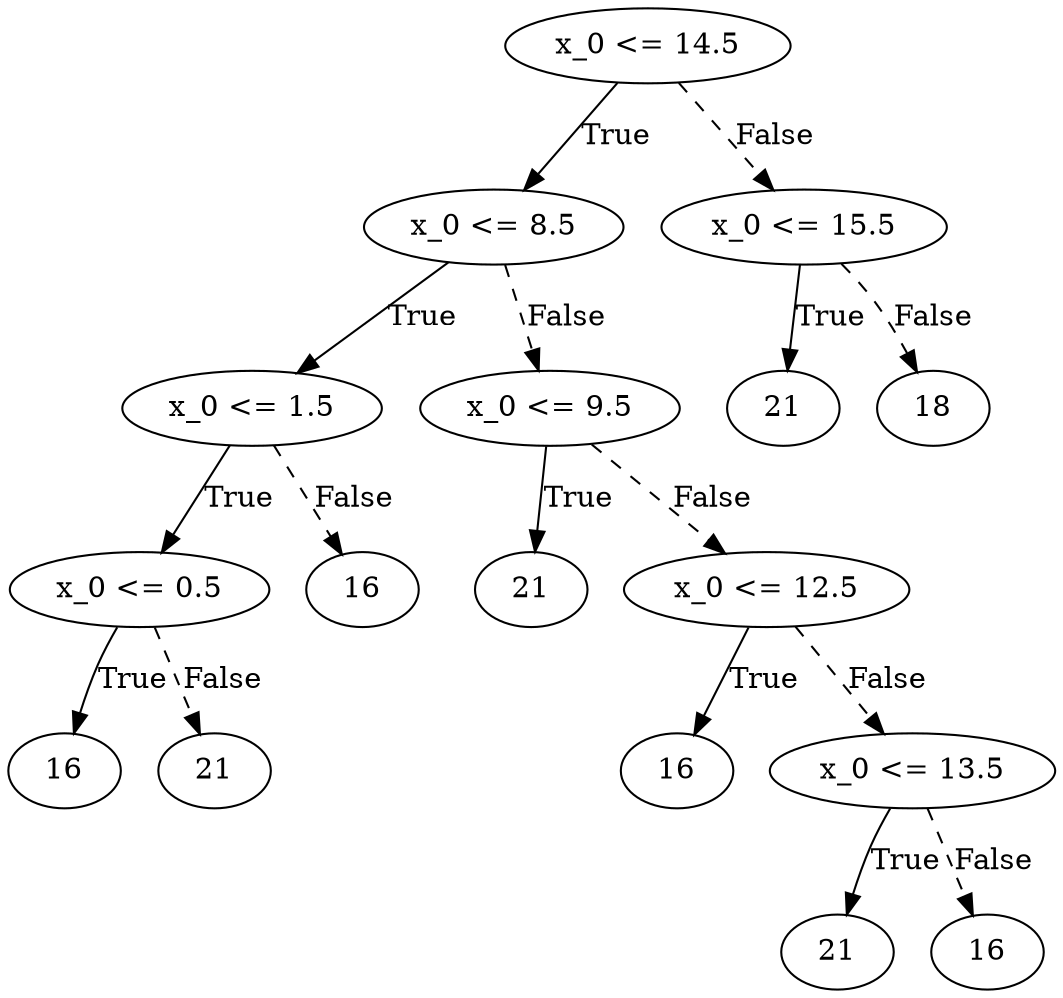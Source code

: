 digraph {
0 [label="x_0 <= 14.5"];
1 [label="x_0 <= 8.5"];
2 [label="x_0 <= 1.5"];
3 [label="x_0 <= 0.5"];
4 [label="16"];
3 -> 4 [label="True"];
5 [label="21"];
3 -> 5 [style="dashed", label="False"];
2 -> 3 [label="True"];
6 [label="16"];
2 -> 6 [style="dashed", label="False"];
1 -> 2 [label="True"];
7 [label="x_0 <= 9.5"];
8 [label="21"];
7 -> 8 [label="True"];
9 [label="x_0 <= 12.5"];
10 [label="16"];
9 -> 10 [label="True"];
11 [label="x_0 <= 13.5"];
12 [label="21"];
11 -> 12 [label="True"];
13 [label="16"];
11 -> 13 [style="dashed", label="False"];
9 -> 11 [style="dashed", label="False"];
7 -> 9 [style="dashed", label="False"];
1 -> 7 [style="dashed", label="False"];
0 -> 1 [label="True"];
14 [label="x_0 <= 15.5"];
15 [label="21"];
14 -> 15 [label="True"];
16 [label="18"];
14 -> 16 [style="dashed", label="False"];
0 -> 14 [style="dashed", label="False"];

}